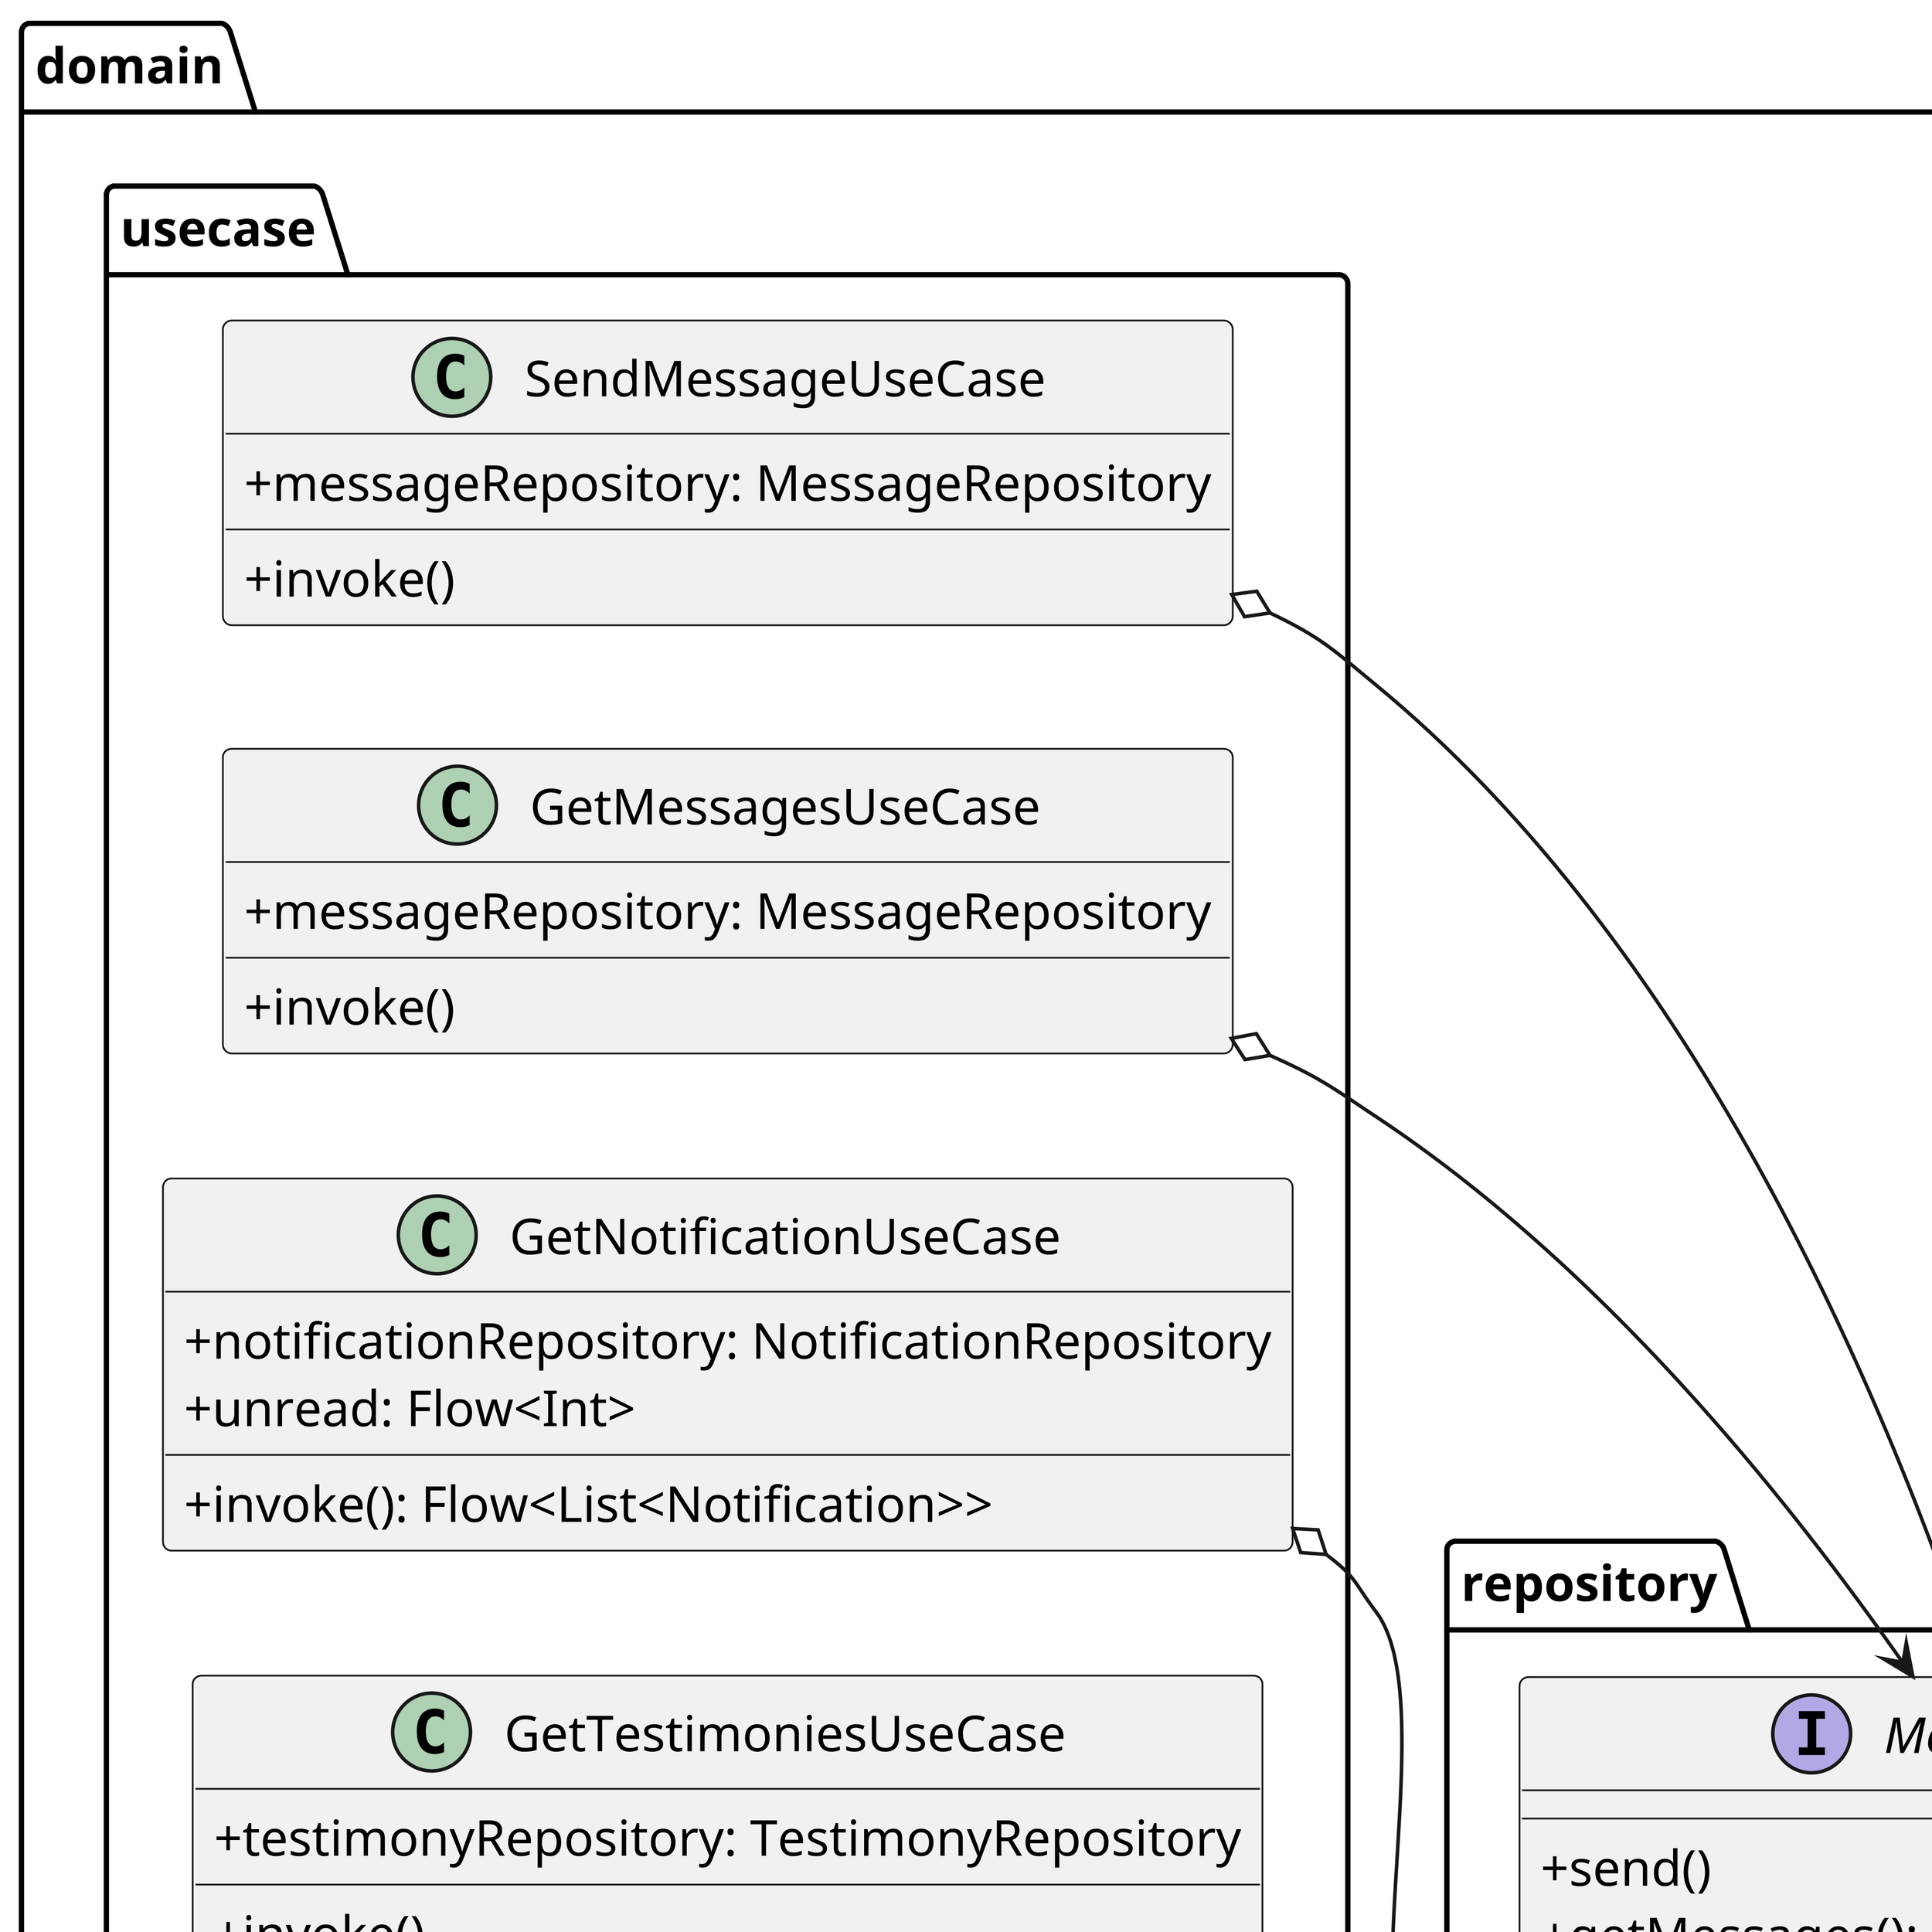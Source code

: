 @startuml
skinparam dpi 720
skinparam classAttributeIconSize 0
left to right direction
'skinparam nodesep 100

package domain {
    package models {
       class Message {
            +id: Long
            +senderId: Long
            +receiverId: Long
            +description: String
            +file: String?
            +updatedAt: Date
            +createdAt: Date
        }
        class Notification {
            +id: Long
            +userId: Long
            +dataId: Long?
            +title: String
            +subtitle1: String?
            +subtitle2: String?
            +photo: String?
            +description: String?
            +createdAt: Date
        }
        class Testimony {
            +id: Long
            +senderId: Long
            +receiverId: Long
            +description: String
            +updatedAt: Date
            +createdAt: Date
        }
        class User {
            +id: Long
            +name: String
            +email: String
            +photo: String?
            +university: String?
            +department: String?
            +stream: String?
            +year: Int?
            +gender: String?
            +age: Int?
            +bio: String?
            +achievements: List<String>
            +certifications: List<String>
            +invitable: Boolean
            +status: String?
            +createdAt: Date
        }
    }
    package repository {
        interface MessageRepository {
            +send()
            +getMessages(): Flow<List<Message>>
            +getLastMessages(): Flow<List<Message>>
        }
        MessageRepository ..> Message

        interface NotificationRepository {
            +getNotifications(): Flow<List<Notification>>
            +countUnread(): Flow<Int>
        }
        NotificationRepository ..> Notification

        interface TestimonyRepository {
            +save()
            +getTestimonies(): Flow<List<Testimony>>
        }
        TestimonyRepository ..> Testimony

        interface UserRepository {
            +getUser(): Flow<User?>
            +getUsers(): Flow<List<User>>
            +getFriends(): List<User>
            +update()
            +requestFriendship()
            +acceptFriendship()
            +cancelFriendship()
            +favorite()
            +unfavorite()
            +getFavorites(): List<User>
        }
        UserRepository ..> User
    }
    package usecase {
'        Message
        class SendMessageUseCase {
            +messageRepository: MessageRepository
            +invoke()
        }
        class GetMessagesUseCase {
            +messageRepository: MessageRepository
            +invoke()
        }
        class GetLastMessagesUseCase {
            +messageRepository: MessageRepository
            +userRepository: UserRepository
            +invoke()
        }
        SendMessageUseCase o--> MessageRepository
        GetMessagesUseCase o--> MessageRepository
        GetLastMessagesUseCase o--> MessageRepository
        GetLastMessagesUseCase o--> UserRepository

'        Notification
        class GetNotificationUseCase {
            +notificationRepository: NotificationRepository
            +unread: Flow<Int>
            +invoke(): Flow<List<Notification>>
        }
        GetNotificationUseCase o--> NotificationRepository

'        Testimony
        class AddTestimonyUseCase {
            +testimonyRepository: TestimonyRepository
            +invoke()
        }
        class GetTestimoniesUseCase {
            +testimonyRepository: TestimonyRepository
            +invoke()
        }
        AddTestimonyUseCase o--> TestimonyRepository
        GetTestimoniesUseCase o--> TestimonyRepository

'        User
        class EditProfileUseCase {
            +userRepository: UserRepository
            +invoke()
        }
        class FriendUseCase {
            +userRepository: UserRepository
            +invoke()
        }
        class GetUserUseCase {
            +userRepository: UserRepository
            +invoke(): Flow<User?>
        }
        class GetUsersUseCase {
            +userRepository: UserRepository
            +invoke(): FLow<List<User>>
        }
        class GetFriendsUseCase {
            +userRepository: UserRepository
            +invoke(): FLow<List<User>>
        }
        class GetFavUsersUseCase {
            +userRepository: UserRepository
            +invoke(): FLow<List<User>>
        }
        EditProfileUseCase o--> UserRepository
        FriendUseCase o--> UserRepository
        GetUserUseCase o--> UserRepository
        GetUsersUseCase o--> UserRepository
        GetFriendsUseCase o--> UserRepository
        GetFavUsersUseCase o--> UserRepository
    }
}
@enduml
